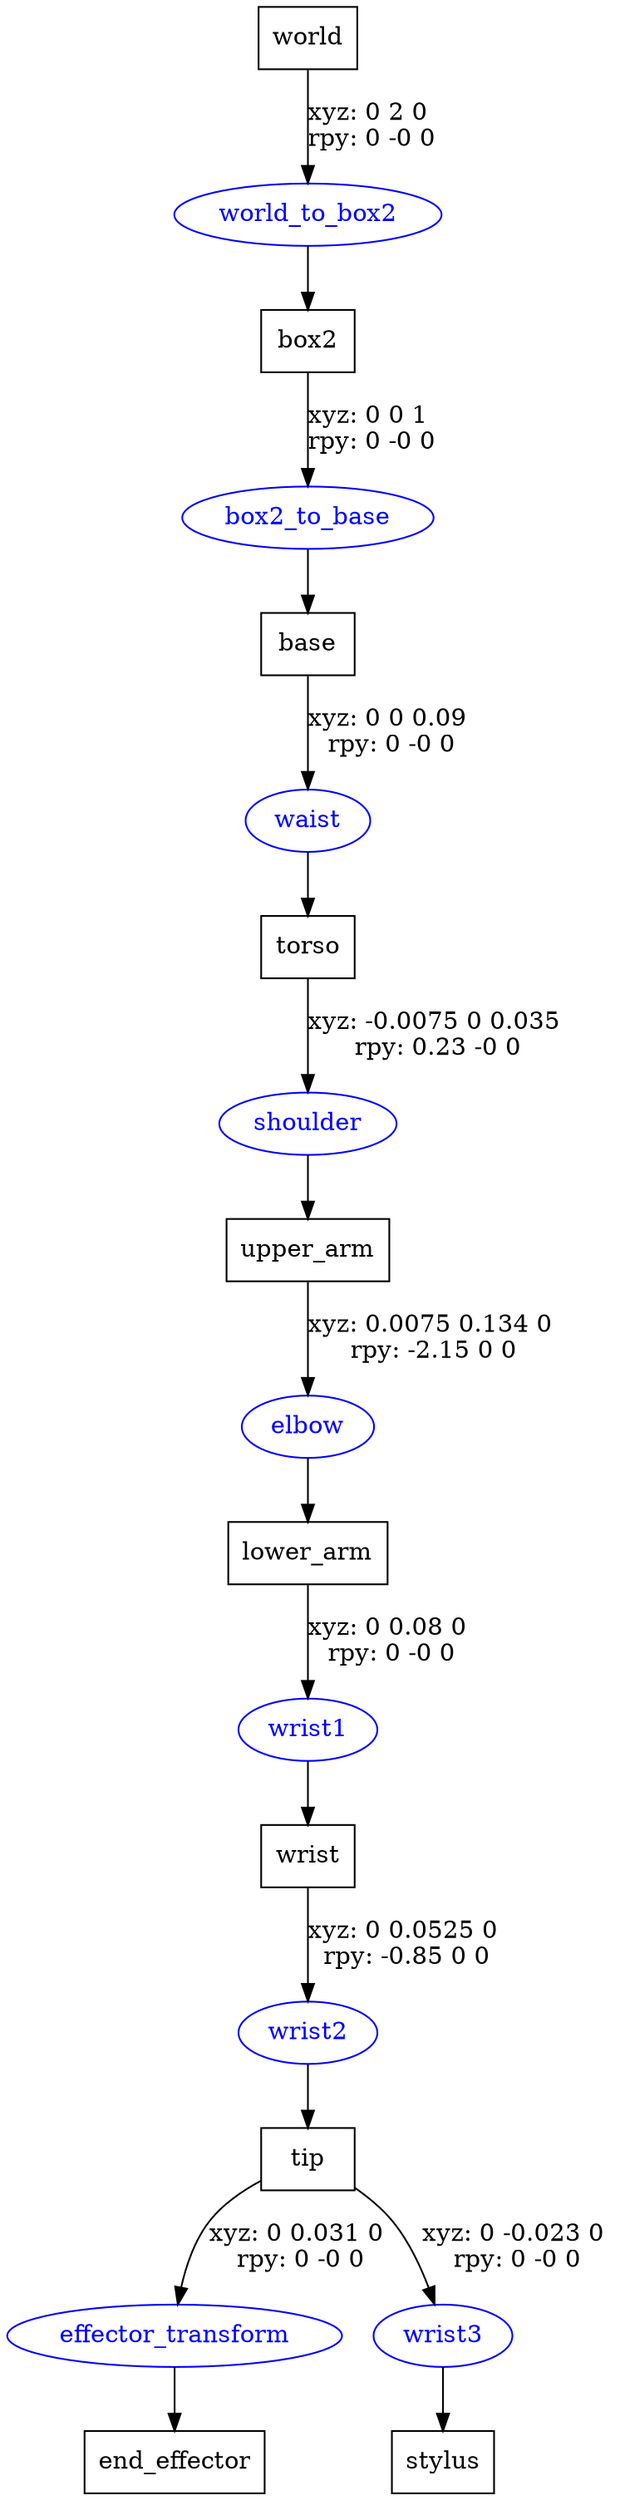 digraph G {
node [shape=box];
"world" [label="world"];
"box2" [label="box2"];
"base" [label="base"];
"torso" [label="torso"];
"upper_arm" [label="upper_arm"];
"lower_arm" [label="lower_arm"];
"wrist" [label="wrist"];
"tip" [label="tip"];
"end_effector" [label="end_effector"];
"stylus" [label="stylus"];
node [shape=ellipse, color=blue, fontcolor=blue];
"world" -> "world_to_box2" [label="xyz: 0 2 0 \nrpy: 0 -0 0"]
"world_to_box2" -> "box2"
"box2" -> "box2_to_base" [label="xyz: 0 0 1 \nrpy: 0 -0 0"]
"box2_to_base" -> "base"
"base" -> "waist" [label="xyz: 0 0 0.09 \nrpy: 0 -0 0"]
"waist" -> "torso"
"torso" -> "shoulder" [label="xyz: -0.0075 0 0.035 \nrpy: 0.23 -0 0"]
"shoulder" -> "upper_arm"
"upper_arm" -> "elbow" [label="xyz: 0.0075 0.134 0 \nrpy: -2.15 0 0"]
"elbow" -> "lower_arm"
"lower_arm" -> "wrist1" [label="xyz: 0 0.08 0 \nrpy: 0 -0 0"]
"wrist1" -> "wrist"
"wrist" -> "wrist2" [label="xyz: 0 0.0525 0 \nrpy: -0.85 0 0"]
"wrist2" -> "tip"
"tip" -> "effector_transform" [label="xyz: 0 0.031 0 \nrpy: 0 -0 0"]
"effector_transform" -> "end_effector"
"tip" -> "wrist3" [label="xyz: 0 -0.023 0 \nrpy: 0 -0 0"]
"wrist3" -> "stylus"
}
